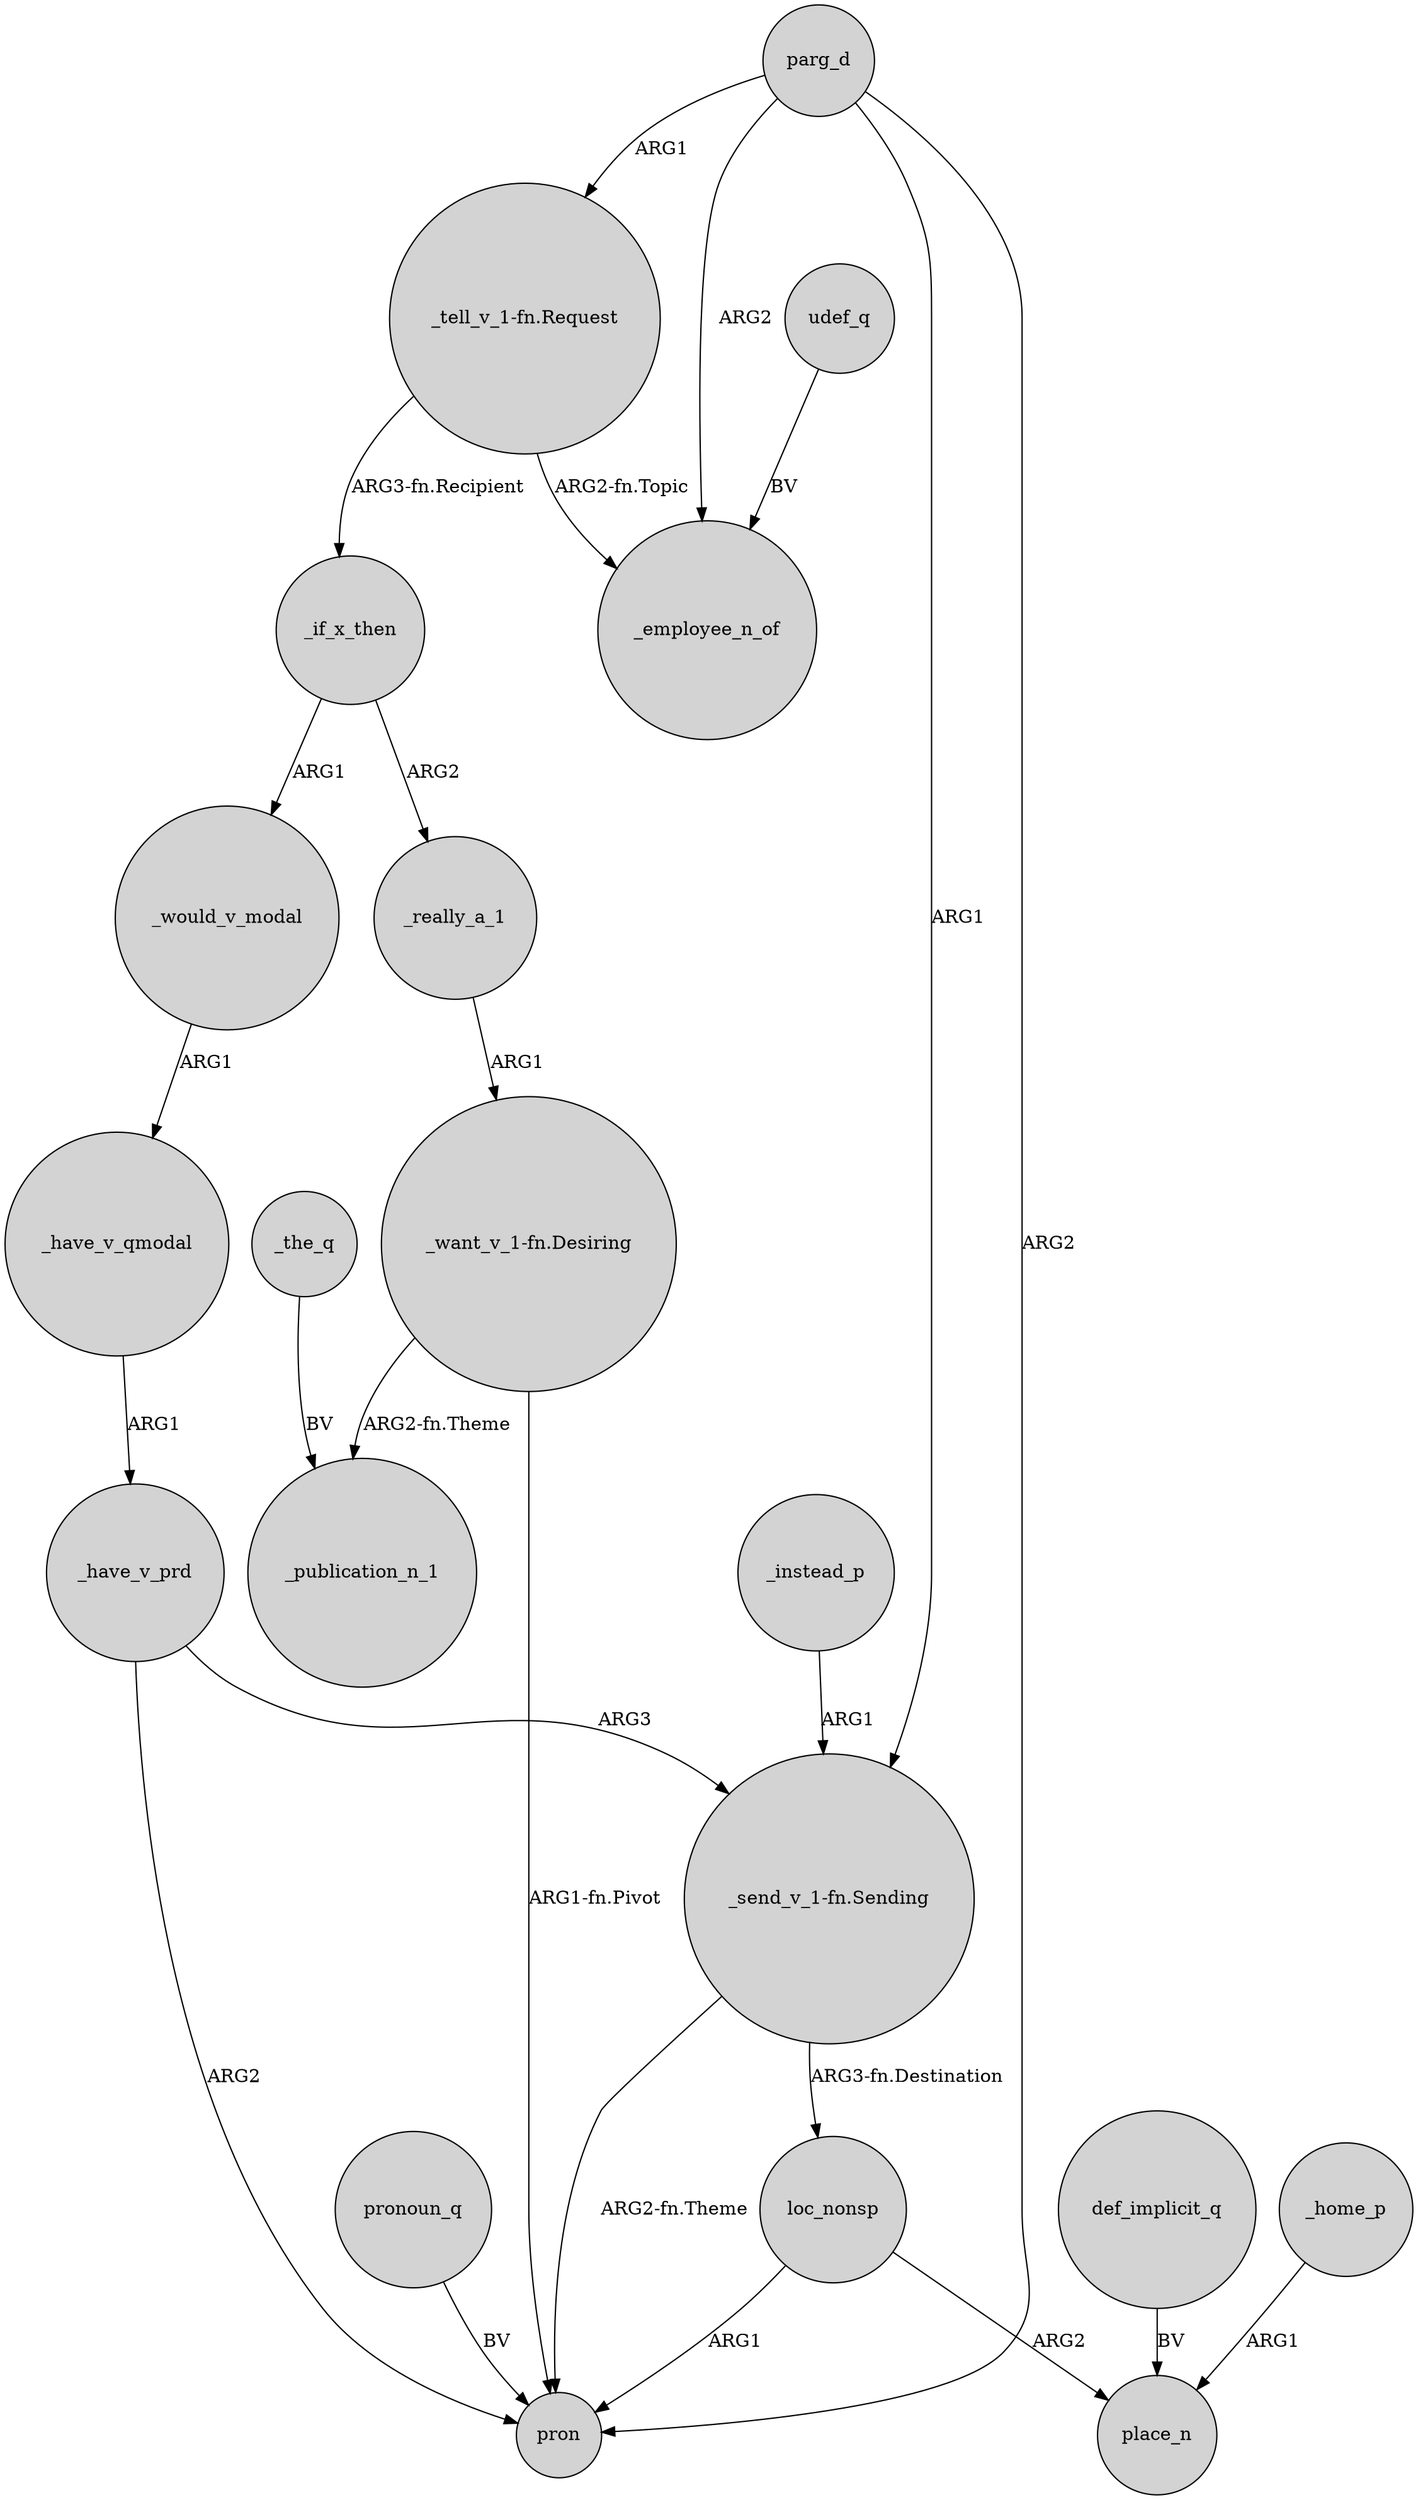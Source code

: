 digraph {
	node [shape=circle style=filled]
	"_send_v_1-fn.Sending" -> loc_nonsp [label="ARG3-fn.Destination"]
	"_want_v_1-fn.Desiring" -> _publication_n_1 [label="ARG2-fn.Theme"]
	_the_q -> _publication_n_1 [label=BV]
	udef_q -> _employee_n_of [label=BV]
	"_tell_v_1-fn.Request" -> _if_x_then [label="ARG3-fn.Recipient"]
	loc_nonsp -> pron [label=ARG1]
	_if_x_then -> _really_a_1 [label=ARG2]
	"_want_v_1-fn.Desiring" -> pron [label="ARG1-fn.Pivot"]
	def_implicit_q -> place_n [label=BV]
	_would_v_modal -> _have_v_qmodal [label=ARG1]
	parg_d -> pron [label=ARG2]
	pronoun_q -> pron [label=BV]
	"_tell_v_1-fn.Request" -> _employee_n_of [label="ARG2-fn.Topic"]
	parg_d -> _employee_n_of [label=ARG2]
	_really_a_1 -> "_want_v_1-fn.Desiring" [label=ARG1]
	_have_v_prd -> pron [label=ARG2]
	loc_nonsp -> place_n [label=ARG2]
	_if_x_then -> _would_v_modal [label=ARG1]
	_have_v_qmodal -> _have_v_prd [label=ARG1]
	parg_d -> "_send_v_1-fn.Sending" [label=ARG1]
	"_send_v_1-fn.Sending" -> pron [label="ARG2-fn.Theme"]
	_home_p -> place_n [label=ARG1]
	parg_d -> "_tell_v_1-fn.Request" [label=ARG1]
	_instead_p -> "_send_v_1-fn.Sending" [label=ARG1]
	_have_v_prd -> "_send_v_1-fn.Sending" [label=ARG3]
}
